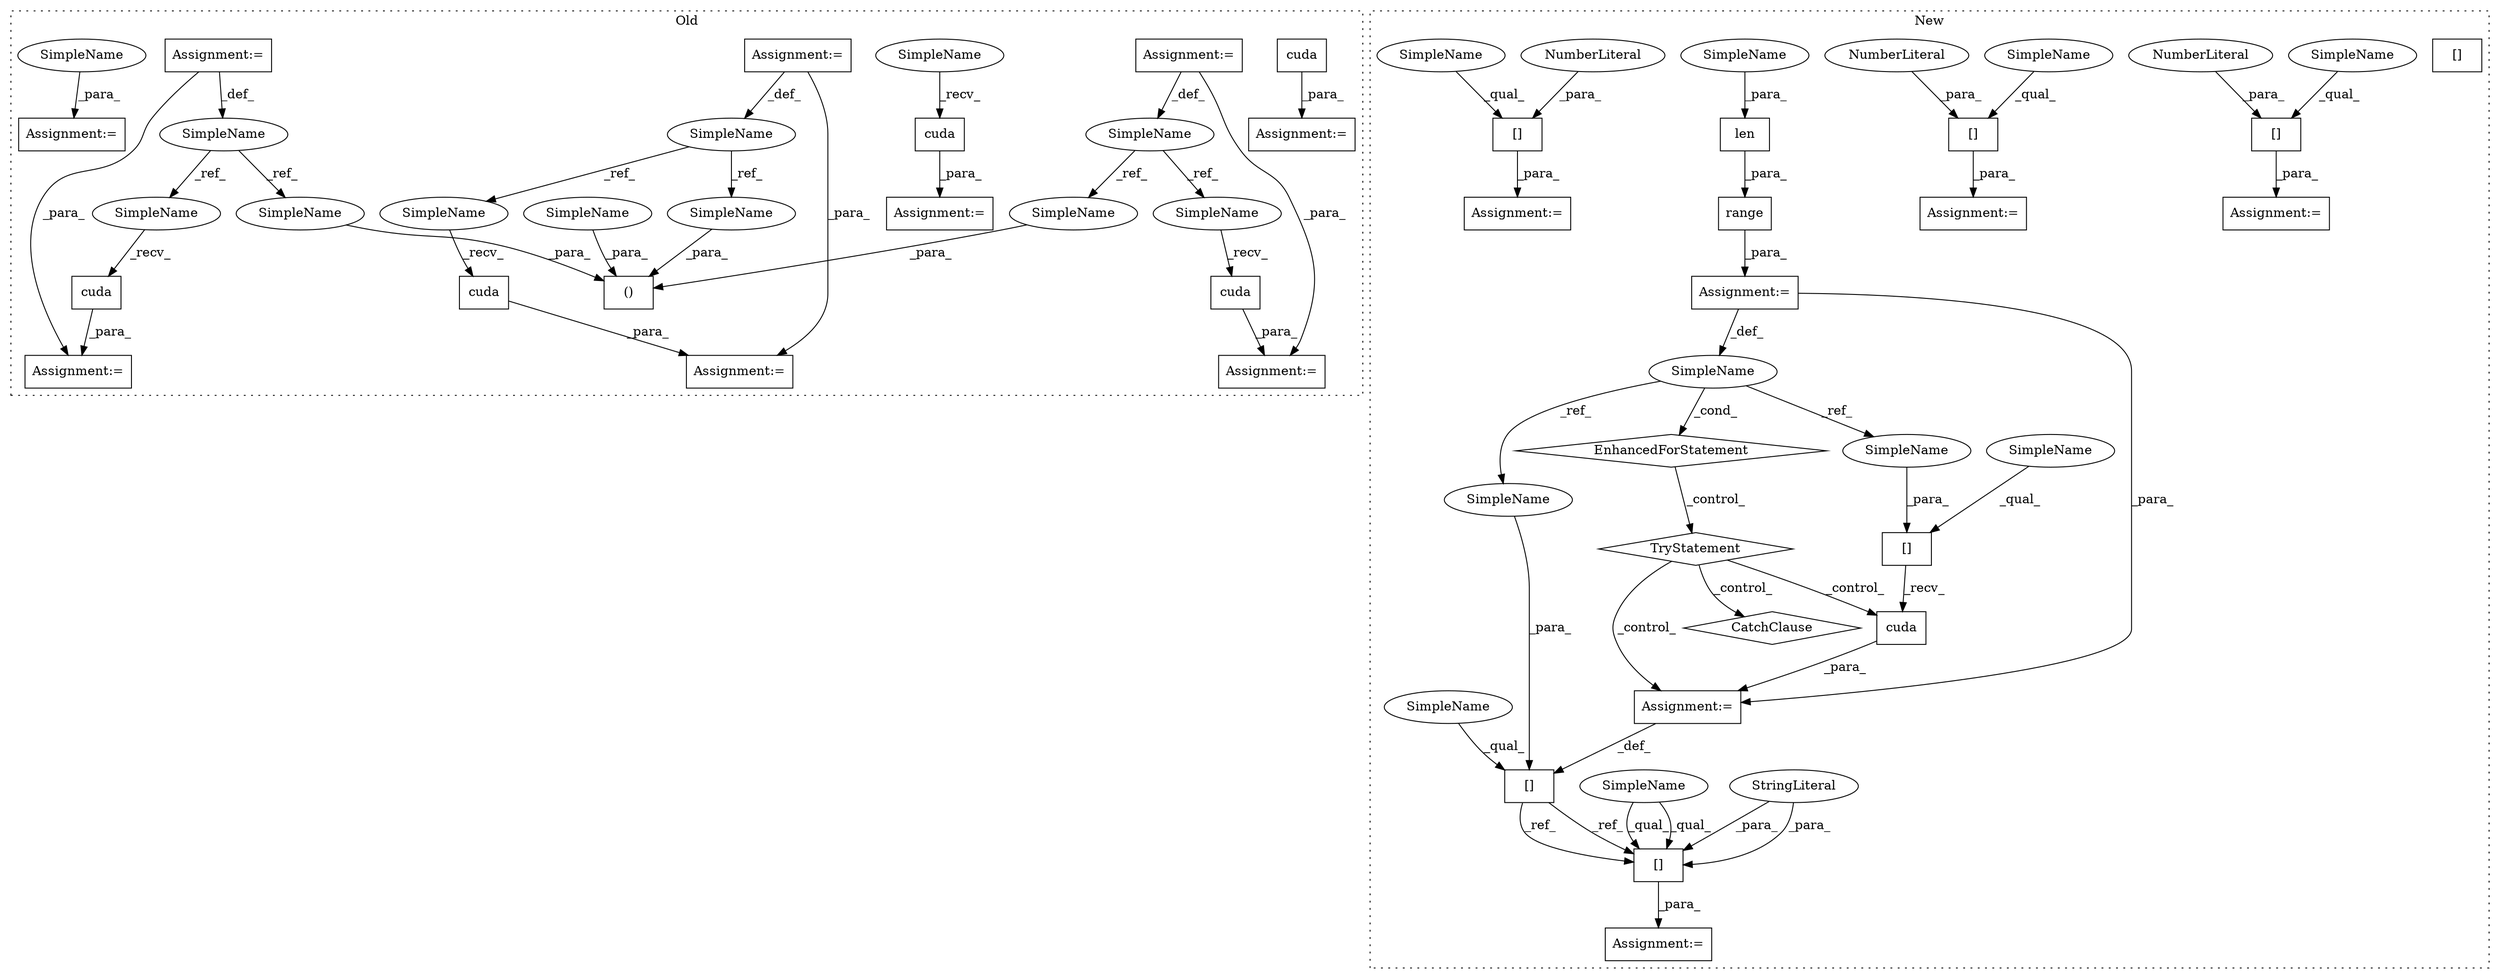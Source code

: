 digraph G {
subgraph cluster0 {
1 [label="cuda" a="32" s="3452" l="6" shape="box"];
4 [label="Assignment:=" a="7" s="3446" l="1" shape="box"];
11 [label="cuda" a="32" s="3396" l="6" shape="box"];
12 [label="()" a="106" s="3212" l="113" shape="box"];
13 [label="cuda" a="32" s="3510" l="6" shape="box"];
20 [label="SimpleName" a="42" s="2789" l="4" shape="ellipse"];
21 [label="cuda" a="32" s="3480" l="6" shape="box"];
23 [label="cuda" a="32" s="3424" l="6" shape="box"];
24 [label="SimpleName" a="42" s="2579" l="5" shape="ellipse"];
27 [label="Assignment:=" a="7" s="3325" l="2" shape="box"];
31 [label="Assignment:=" a="7" s="3474" l="1" shape="box"];
32 [label="Assignment:=" a="7" s="3389" l="1" shape="box"];
33 [label="Assignment:=" a="7" s="2789" l="4" shape="box"];
34 [label="Assignment:=" a="7" s="2579" l="5" shape="box"];
35 [label="Assignment:=" a="7" s="3503" l="1" shape="box"];
36 [label="Assignment:=" a="7" s="3418" l="1" shape="box"];
37 [label="SimpleName" a="42" s="2531" l="4" shape="ellipse"];
38 [label="Assignment:=" a="7" s="2531" l="4" shape="box"];
42 [label="SimpleName" a="42" s="3327" l="4" shape="ellipse"];
44 [label="SimpleName" a="42" s="3390" l="5" shape="ellipse"];
45 [label="SimpleName" a="42" s="3269" l="5" shape="ellipse"];
46 [label="SimpleName" a="42" s="3321" l="4" shape="ellipse"];
47 [label="SimpleName" a="42" s="3475" l="4" shape="ellipse"];
48 [label="SimpleName" a="42" s="3447" l="4" shape="ellipse"];
49 [label="SimpleName" a="42" s="3304" l="4" shape="ellipse"];
57 [label="SimpleName" a="42" s="3504" l="5" shape="ellipse"];
58 [label="SimpleName" a="42" s="3212" l="5" shape="ellipse"];
label = "Old";
style="dotted";
}
subgraph cluster1 {
2 [label="len" a="32" s="3325,3333" l="4,1" shape="box"];
3 [label="Assignment:=" a="7" s="3246,3335" l="65,2" shape="box"];
5 [label="cuda" a="32" s="3387" l="6" shape="box"];
6 [label="[]" a="2" s="3379,3385" l="5,1" shape="box"];
7 [label="TryStatement" a="54" s="3351" l="4" shape="diamond"];
8 [label="[]" a="2" s="3371,3377" l="5,1" shape="box"];
9 [label="EnhancedForStatement" a="70" s="3246,3335" l="65,2" shape="diamond"];
10 [label="[]" a="2" s="3593,3615" l="5,1" shape="box"];
14 [label="[]" a="2" s="3548,3554" l="5,1" shape="box"];
15 [label="NumberLiteral" a="34" s="3553" l="1" shape="ellipse"];
16 [label="[]" a="2" s="3522,3528" l="5,1" shape="box"];
17 [label="NumberLiteral" a="34" s="3527" l="1" shape="ellipse"];
18 [label="[]" a="2" s="3571,3577" l="5,1" shape="box"];
19 [label="NumberLiteral" a="34" s="3576" l="1" shape="ellipse"];
22 [label="range" a="32" s="3319,3334" l="6,1" shape="box"];
25 [label="SimpleName" a="42" s="3315" l="1" shape="ellipse"];
26 [label="CatchClause" a="12" s="3410,3452" l="19,2" shape="diamond"];
28 [label="Assignment:=" a="7" s="3378" l="1" shape="box"];
29 [label="Assignment:=" a="7" s="3521" l="1" shape="box"];
30 [label="Assignment:=" a="7" s="3592" l="1" shape="box"];
39 [label="StringLiteral" a="45" s="3598" l="17" shape="ellipse"];
40 [label="Assignment:=" a="7" s="3547" l="1" shape="box"];
41 [label="Assignment:=" a="7" s="3570" l="1" shape="box"];
43 [label="[]" a="2" s="3593,3615" l="5,1" shape="box"];
50 [label="SimpleName" a="42" s="3379" l="4" shape="ellipse"];
51 [label="SimpleName" a="42" s="3329" l="4" shape="ellipse"];
52 [label="SimpleName" a="42" s="3522" l="4" shape="ellipse"];
53 [label="SimpleName" a="42" s="3593" l="4" shape="ellipse"];
54 [label="SimpleName" a="42" s="3571" l="4" shape="ellipse"];
55 [label="SimpleName" a="42" s="3548" l="4" shape="ellipse"];
56 [label="SimpleName" a="42" s="3371" l="4" shape="ellipse"];
59 [label="SimpleName" a="42" s="3376" l="1" shape="ellipse"];
60 [label="SimpleName" a="42" s="3384" l="1" shape="ellipse"];
label = "New";
style="dotted";
}
1 -> 4 [label="_para_"];
2 -> 22 [label="_para_"];
3 -> 25 [label="_def_"];
3 -> 28 [label="_para_"];
5 -> 28 [label="_para_"];
6 -> 5 [label="_recv_"];
7 -> 28 [label="_control_"];
7 -> 5 [label="_control_"];
7 -> 26 [label="_control_"];
8 -> 43 [label="_ref_"];
8 -> 43 [label="_ref_"];
9 -> 7 [label="_control_"];
11 -> 32 [label="_para_"];
13 -> 35 [label="_para_"];
14 -> 40 [label="_para_"];
15 -> 14 [label="_para_"];
16 -> 29 [label="_para_"];
17 -> 16 [label="_para_"];
18 -> 41 [label="_para_"];
19 -> 18 [label="_para_"];
20 -> 47 [label="_ref_"];
20 -> 46 [label="_ref_"];
21 -> 31 [label="_para_"];
22 -> 3 [label="_para_"];
23 -> 36 [label="_para_"];
24 -> 44 [label="_ref_"];
24 -> 45 [label="_ref_"];
25 -> 60 [label="_ref_"];
25 -> 59 [label="_ref_"];
25 -> 9 [label="_cond_"];
28 -> 8 [label="_def_"];
33 -> 31 [label="_para_"];
33 -> 20 [label="_def_"];
34 -> 32 [label="_para_"];
34 -> 24 [label="_def_"];
37 -> 48 [label="_ref_"];
37 -> 49 [label="_ref_"];
38 -> 4 [label="_para_"];
38 -> 37 [label="_def_"];
39 -> 43 [label="_para_"];
39 -> 43 [label="_para_"];
42 -> 27 [label="_para_"];
43 -> 30 [label="_para_"];
44 -> 11 [label="_recv_"];
45 -> 12 [label="_para_"];
46 -> 12 [label="_para_"];
47 -> 21 [label="_recv_"];
48 -> 1 [label="_recv_"];
49 -> 12 [label="_para_"];
50 -> 6 [label="_qual_"];
51 -> 2 [label="_para_"];
52 -> 16 [label="_qual_"];
53 -> 43 [label="_qual_"];
53 -> 43 [label="_qual_"];
54 -> 18 [label="_qual_"];
55 -> 14 [label="_qual_"];
56 -> 8 [label="_qual_"];
57 -> 13 [label="_recv_"];
58 -> 12 [label="_para_"];
59 -> 8 [label="_para_"];
60 -> 6 [label="_para_"];
}